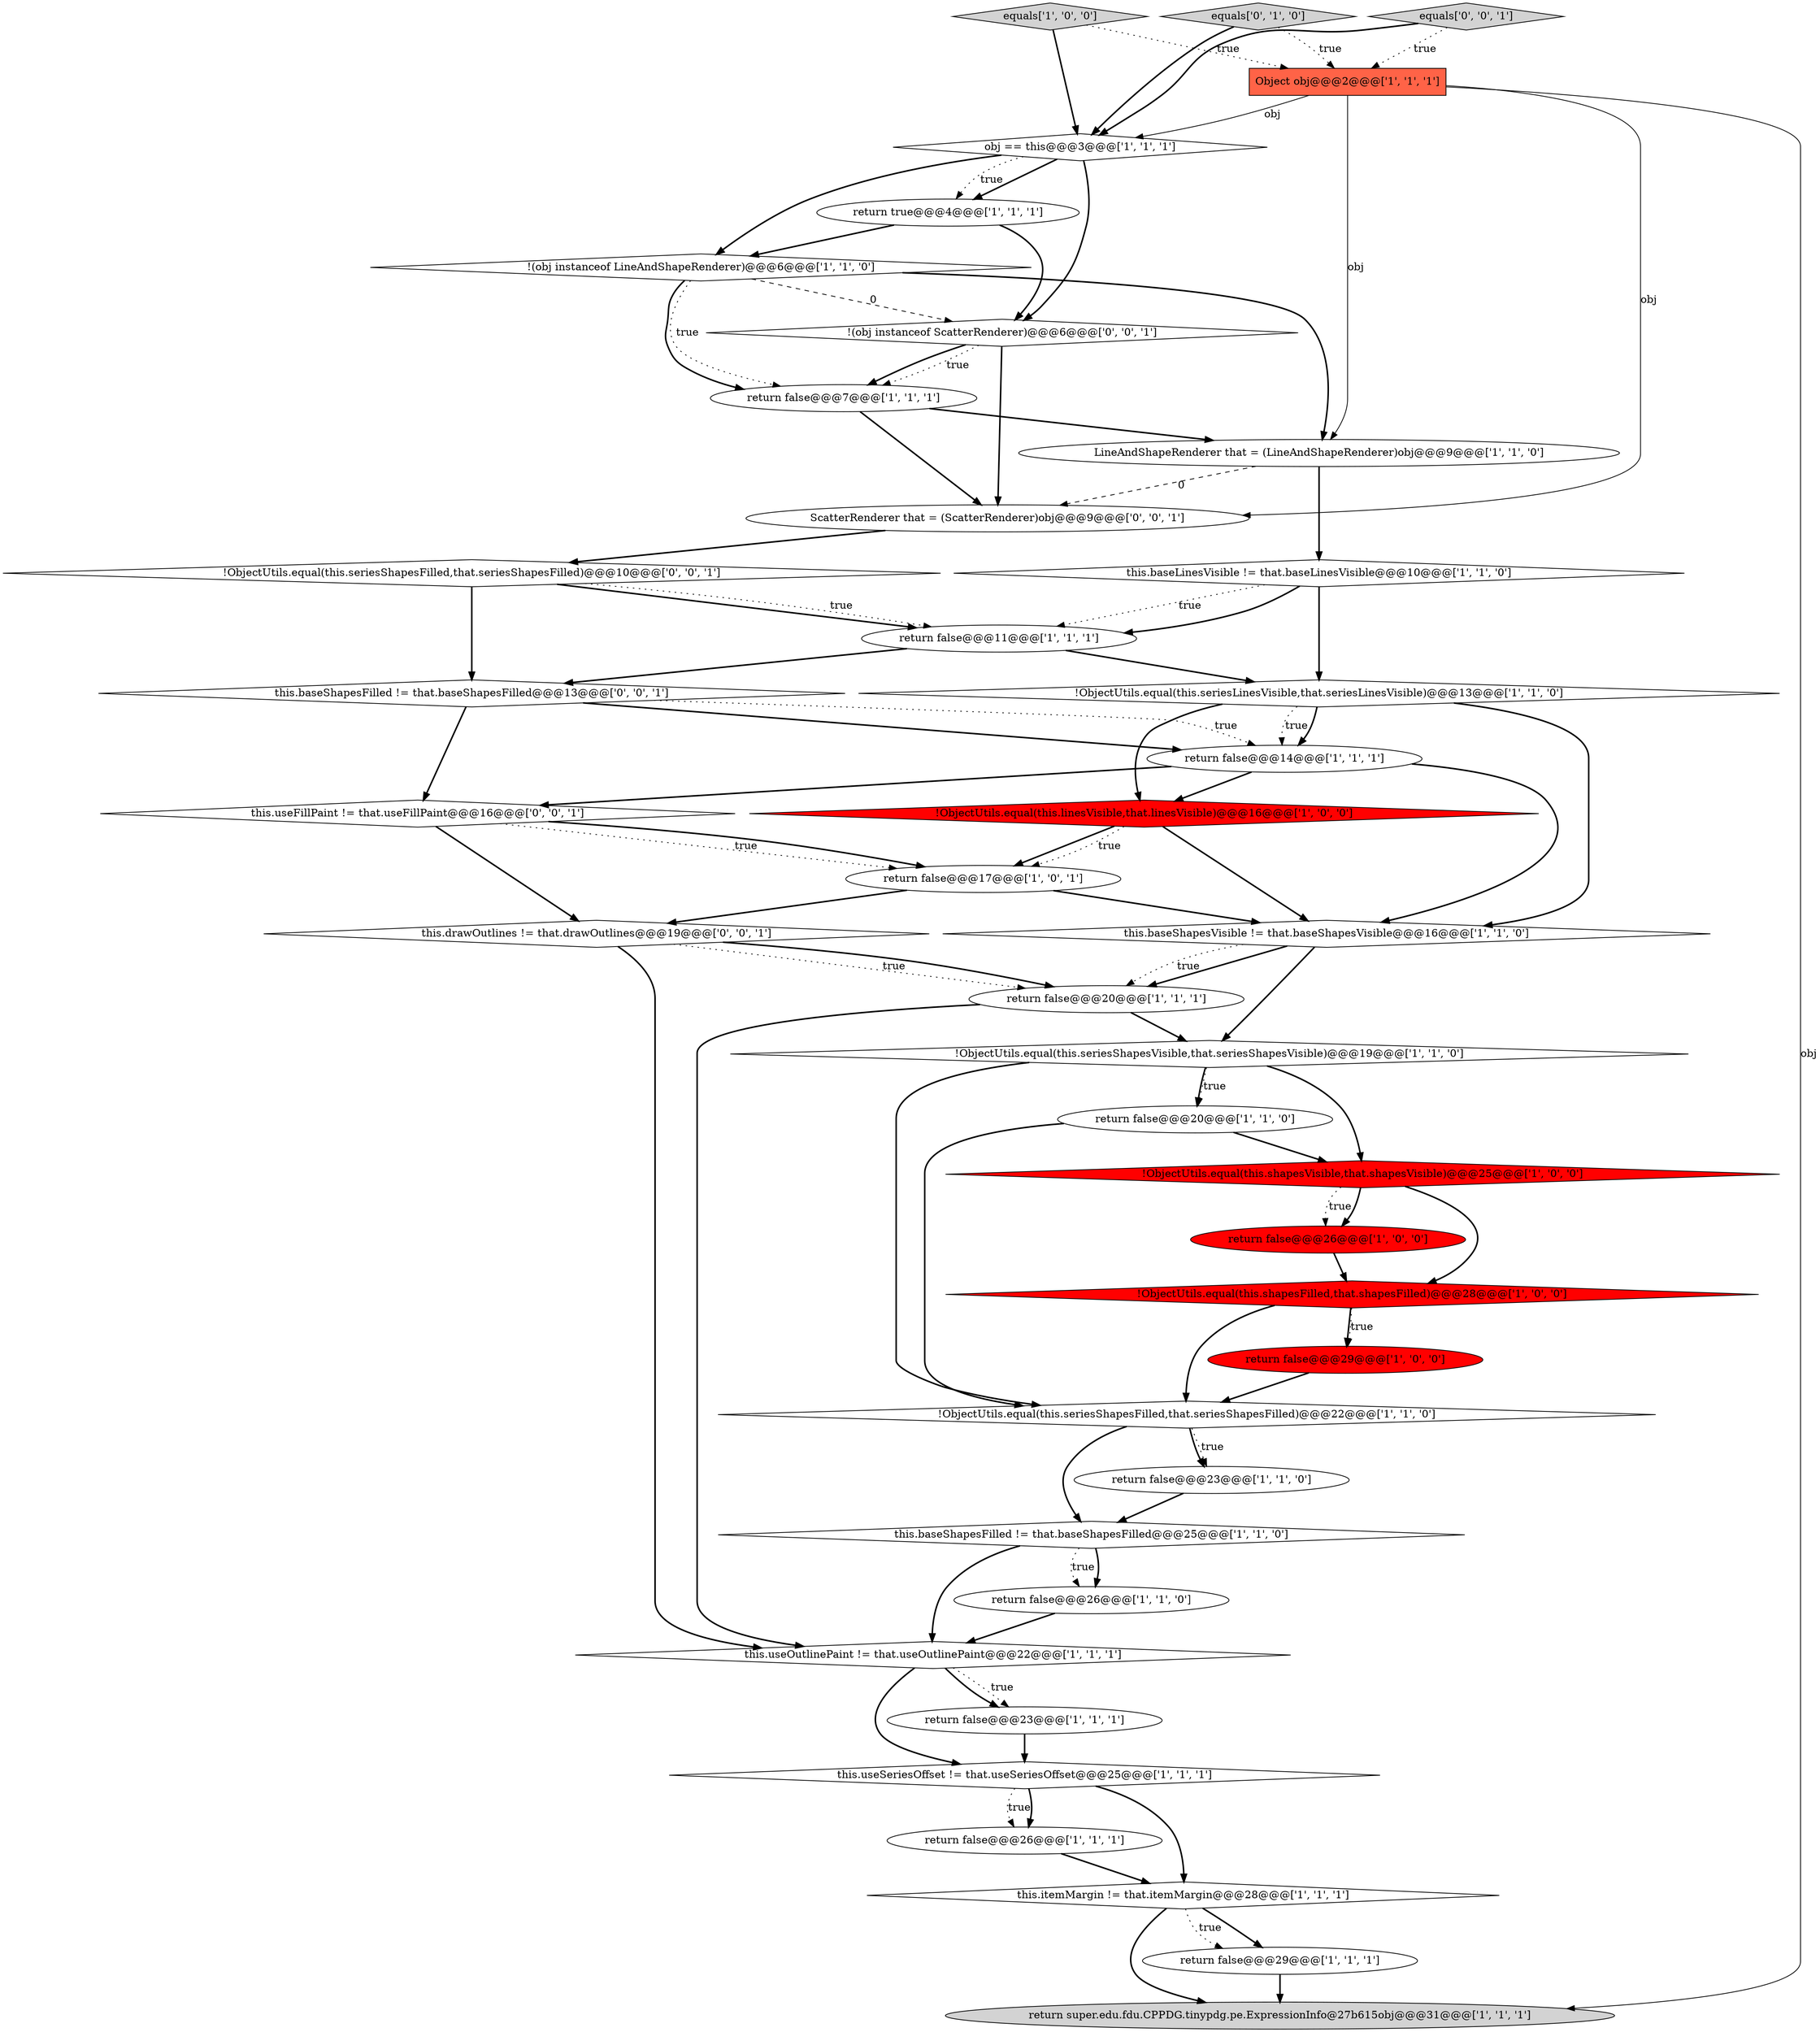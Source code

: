digraph {
22 [style = filled, label = "return false@@@26@@@['1', '0', '0']", fillcolor = red, shape = ellipse image = "AAA1AAABBB1BBB"];
4 [style = filled, label = "!ObjectUtils.equal(this.shapesVisible,that.shapesVisible)@@@25@@@['1', '0', '0']", fillcolor = red, shape = diamond image = "AAA1AAABBB1BBB"];
24 [style = filled, label = "return false@@@7@@@['1', '1', '1']", fillcolor = white, shape = ellipse image = "AAA0AAABBB1BBB"];
23 [style = filled, label = "this.baseLinesVisible != that.baseLinesVisible@@@10@@@['1', '1', '0']", fillcolor = white, shape = diamond image = "AAA0AAABBB1BBB"];
33 [style = filled, label = "!(obj instanceof ScatterRenderer)@@@6@@@['0', '0', '1']", fillcolor = white, shape = diamond image = "AAA0AAABBB3BBB"];
28 [style = filled, label = "return false@@@11@@@['1', '1', '1']", fillcolor = white, shape = ellipse image = "AAA0AAABBB1BBB"];
2 [style = filled, label = "return false@@@29@@@['1', '0', '0']", fillcolor = red, shape = ellipse image = "AAA1AAABBB1BBB"];
18 [style = filled, label = "this.baseShapesVisible != that.baseShapesVisible@@@16@@@['1', '1', '0']", fillcolor = white, shape = diamond image = "AAA0AAABBB1BBB"];
10 [style = filled, label = "this.baseShapesFilled != that.baseShapesFilled@@@25@@@['1', '1', '0']", fillcolor = white, shape = diamond image = "AAA0AAABBB1BBB"];
8 [style = filled, label = "return false@@@26@@@['1', '1', '1']", fillcolor = white, shape = ellipse image = "AAA0AAABBB1BBB"];
29 [style = filled, label = "!ObjectUtils.equal(this.seriesLinesVisible,that.seriesLinesVisible)@@@13@@@['1', '1', '0']", fillcolor = white, shape = diamond image = "AAA0AAABBB1BBB"];
37 [style = filled, label = "this.useFillPaint != that.useFillPaint@@@16@@@['0', '0', '1']", fillcolor = white, shape = diamond image = "AAA0AAABBB3BBB"];
12 [style = filled, label = "return false@@@26@@@['1', '1', '0']", fillcolor = white, shape = ellipse image = "AAA0AAABBB1BBB"];
35 [style = filled, label = "!ObjectUtils.equal(this.seriesShapesFilled,that.seriesShapesFilled)@@@10@@@['0', '0', '1']", fillcolor = white, shape = diamond image = "AAA0AAABBB3BBB"];
1 [style = filled, label = "Object obj@@@2@@@['1', '1', '1']", fillcolor = tomato, shape = box image = "AAA0AAABBB1BBB"];
16 [style = filled, label = "return super.edu.fdu.CPPDG.tinypdg.pe.ExpressionInfo@27b615obj@@@31@@@['1', '1', '1']", fillcolor = lightgray, shape = ellipse image = "AAA0AAABBB1BBB"];
9 [style = filled, label = "LineAndShapeRenderer that = (LineAndShapeRenderer)obj@@@9@@@['1', '1', '0']", fillcolor = white, shape = ellipse image = "AAA0AAABBB1BBB"];
6 [style = filled, label = "return false@@@29@@@['1', '1', '1']", fillcolor = white, shape = ellipse image = "AAA0AAABBB1BBB"];
11 [style = filled, label = "!(obj instanceof LineAndShapeRenderer)@@@6@@@['1', '1', '0']", fillcolor = white, shape = diamond image = "AAA0AAABBB1BBB"];
19 [style = filled, label = "obj == this@@@3@@@['1', '1', '1']", fillcolor = white, shape = diamond image = "AAA0AAABBB1BBB"];
3 [style = filled, label = "return false@@@14@@@['1', '1', '1']", fillcolor = white, shape = ellipse image = "AAA0AAABBB1BBB"];
13 [style = filled, label = "this.useSeriesOffset != that.useSeriesOffset@@@25@@@['1', '1', '1']", fillcolor = white, shape = diamond image = "AAA0AAABBB1BBB"];
25 [style = filled, label = "return false@@@23@@@['1', '1', '0']", fillcolor = white, shape = ellipse image = "AAA0AAABBB1BBB"];
17 [style = filled, label = "this.useOutlinePaint != that.useOutlinePaint@@@22@@@['1', '1', '1']", fillcolor = white, shape = diamond image = "AAA0AAABBB1BBB"];
21 [style = filled, label = "!ObjectUtils.equal(this.seriesShapesVisible,that.seriesShapesVisible)@@@19@@@['1', '1', '0']", fillcolor = white, shape = diamond image = "AAA0AAABBB1BBB"];
38 [style = filled, label = "ScatterRenderer that = (ScatterRenderer)obj@@@9@@@['0', '0', '1']", fillcolor = white, shape = ellipse image = "AAA0AAABBB3BBB"];
34 [style = filled, label = "this.baseShapesFilled != that.baseShapesFilled@@@13@@@['0', '0', '1']", fillcolor = white, shape = diamond image = "AAA0AAABBB3BBB"];
31 [style = filled, label = "equals['1', '0', '0']", fillcolor = lightgray, shape = diamond image = "AAA0AAABBB1BBB"];
26 [style = filled, label = "!ObjectUtils.equal(this.linesVisible,that.linesVisible)@@@16@@@['1', '0', '0']", fillcolor = red, shape = diamond image = "AAA1AAABBB1BBB"];
32 [style = filled, label = "equals['0', '1', '0']", fillcolor = lightgray, shape = diamond image = "AAA0AAABBB2BBB"];
7 [style = filled, label = "return false@@@23@@@['1', '1', '1']", fillcolor = white, shape = ellipse image = "AAA0AAABBB1BBB"];
20 [style = filled, label = "return true@@@4@@@['1', '1', '1']", fillcolor = white, shape = ellipse image = "AAA0AAABBB1BBB"];
14 [style = filled, label = "return false@@@17@@@['1', '0', '1']", fillcolor = white, shape = ellipse image = "AAA0AAABBB1BBB"];
15 [style = filled, label = "!ObjectUtils.equal(this.shapesFilled,that.shapesFilled)@@@28@@@['1', '0', '0']", fillcolor = red, shape = diamond image = "AAA1AAABBB1BBB"];
30 [style = filled, label = "return false@@@20@@@['1', '1', '1']", fillcolor = white, shape = ellipse image = "AAA0AAABBB1BBB"];
5 [style = filled, label = "!ObjectUtils.equal(this.seriesShapesFilled,that.seriesShapesFilled)@@@22@@@['1', '1', '0']", fillcolor = white, shape = diamond image = "AAA0AAABBB1BBB"];
27 [style = filled, label = "this.itemMargin != that.itemMargin@@@28@@@['1', '1', '1']", fillcolor = white, shape = diamond image = "AAA0AAABBB1BBB"];
0 [style = filled, label = "return false@@@20@@@['1', '1', '0']", fillcolor = white, shape = ellipse image = "AAA0AAABBB1BBB"];
39 [style = filled, label = "this.drawOutlines != that.drawOutlines@@@19@@@['0', '0', '1']", fillcolor = white, shape = diamond image = "AAA0AAABBB3BBB"];
36 [style = filled, label = "equals['0', '0', '1']", fillcolor = lightgray, shape = diamond image = "AAA0AAABBB3BBB"];
22->15 [style = bold, label=""];
11->33 [style = dashed, label="0"];
4->15 [style = bold, label=""];
18->30 [style = bold, label=""];
19->11 [style = bold, label=""];
10->17 [style = bold, label=""];
1->38 [style = solid, label="obj"];
11->9 [style = bold, label=""];
29->18 [style = bold, label=""];
3->18 [style = bold, label=""];
23->28 [style = bold, label=""];
23->29 [style = bold, label=""];
10->12 [style = bold, label=""];
25->10 [style = bold, label=""];
8->27 [style = bold, label=""];
5->10 [style = bold, label=""];
21->0 [style = bold, label=""];
21->0 [style = dotted, label="true"];
15->2 [style = dotted, label="true"];
19->20 [style = bold, label=""];
26->14 [style = bold, label=""];
24->38 [style = bold, label=""];
27->16 [style = bold, label=""];
5->25 [style = bold, label=""];
29->26 [style = bold, label=""];
35->28 [style = bold, label=""];
5->25 [style = dotted, label="true"];
4->22 [style = dotted, label="true"];
26->14 [style = dotted, label="true"];
14->18 [style = bold, label=""];
37->14 [style = dotted, label="true"];
35->34 [style = bold, label=""];
38->35 [style = bold, label=""];
14->39 [style = bold, label=""];
4->22 [style = bold, label=""];
11->24 [style = dotted, label="true"];
21->4 [style = bold, label=""];
19->33 [style = bold, label=""];
28->29 [style = bold, label=""];
30->17 [style = bold, label=""];
3->37 [style = bold, label=""];
23->28 [style = dotted, label="true"];
12->17 [style = bold, label=""];
3->26 [style = bold, label=""];
39->30 [style = dotted, label="true"];
32->19 [style = bold, label=""];
11->24 [style = bold, label=""];
21->5 [style = bold, label=""];
30->21 [style = bold, label=""];
13->27 [style = bold, label=""];
13->8 [style = dotted, label="true"];
31->1 [style = dotted, label="true"];
39->17 [style = bold, label=""];
33->24 [style = bold, label=""];
33->24 [style = dotted, label="true"];
17->13 [style = bold, label=""];
18->21 [style = bold, label=""];
32->1 [style = dotted, label="true"];
1->9 [style = solid, label="obj"];
29->3 [style = dotted, label="true"];
31->19 [style = bold, label=""];
37->39 [style = bold, label=""];
9->38 [style = dashed, label="0"];
24->9 [style = bold, label=""];
36->19 [style = bold, label=""];
0->5 [style = bold, label=""];
2->5 [style = bold, label=""];
20->11 [style = bold, label=""];
7->13 [style = bold, label=""];
36->1 [style = dotted, label="true"];
15->2 [style = bold, label=""];
10->12 [style = dotted, label="true"];
28->34 [style = bold, label=""];
19->20 [style = dotted, label="true"];
29->3 [style = bold, label=""];
27->6 [style = bold, label=""];
15->5 [style = bold, label=""];
20->33 [style = bold, label=""];
39->30 [style = bold, label=""];
17->7 [style = bold, label=""];
9->23 [style = bold, label=""];
37->14 [style = bold, label=""];
34->3 [style = dotted, label="true"];
34->37 [style = bold, label=""];
34->3 [style = bold, label=""];
1->19 [style = solid, label="obj"];
0->4 [style = bold, label=""];
6->16 [style = bold, label=""];
1->16 [style = solid, label="obj"];
35->28 [style = dotted, label="true"];
33->38 [style = bold, label=""];
17->7 [style = dotted, label="true"];
27->6 [style = dotted, label="true"];
13->8 [style = bold, label=""];
26->18 [style = bold, label=""];
18->30 [style = dotted, label="true"];
}
